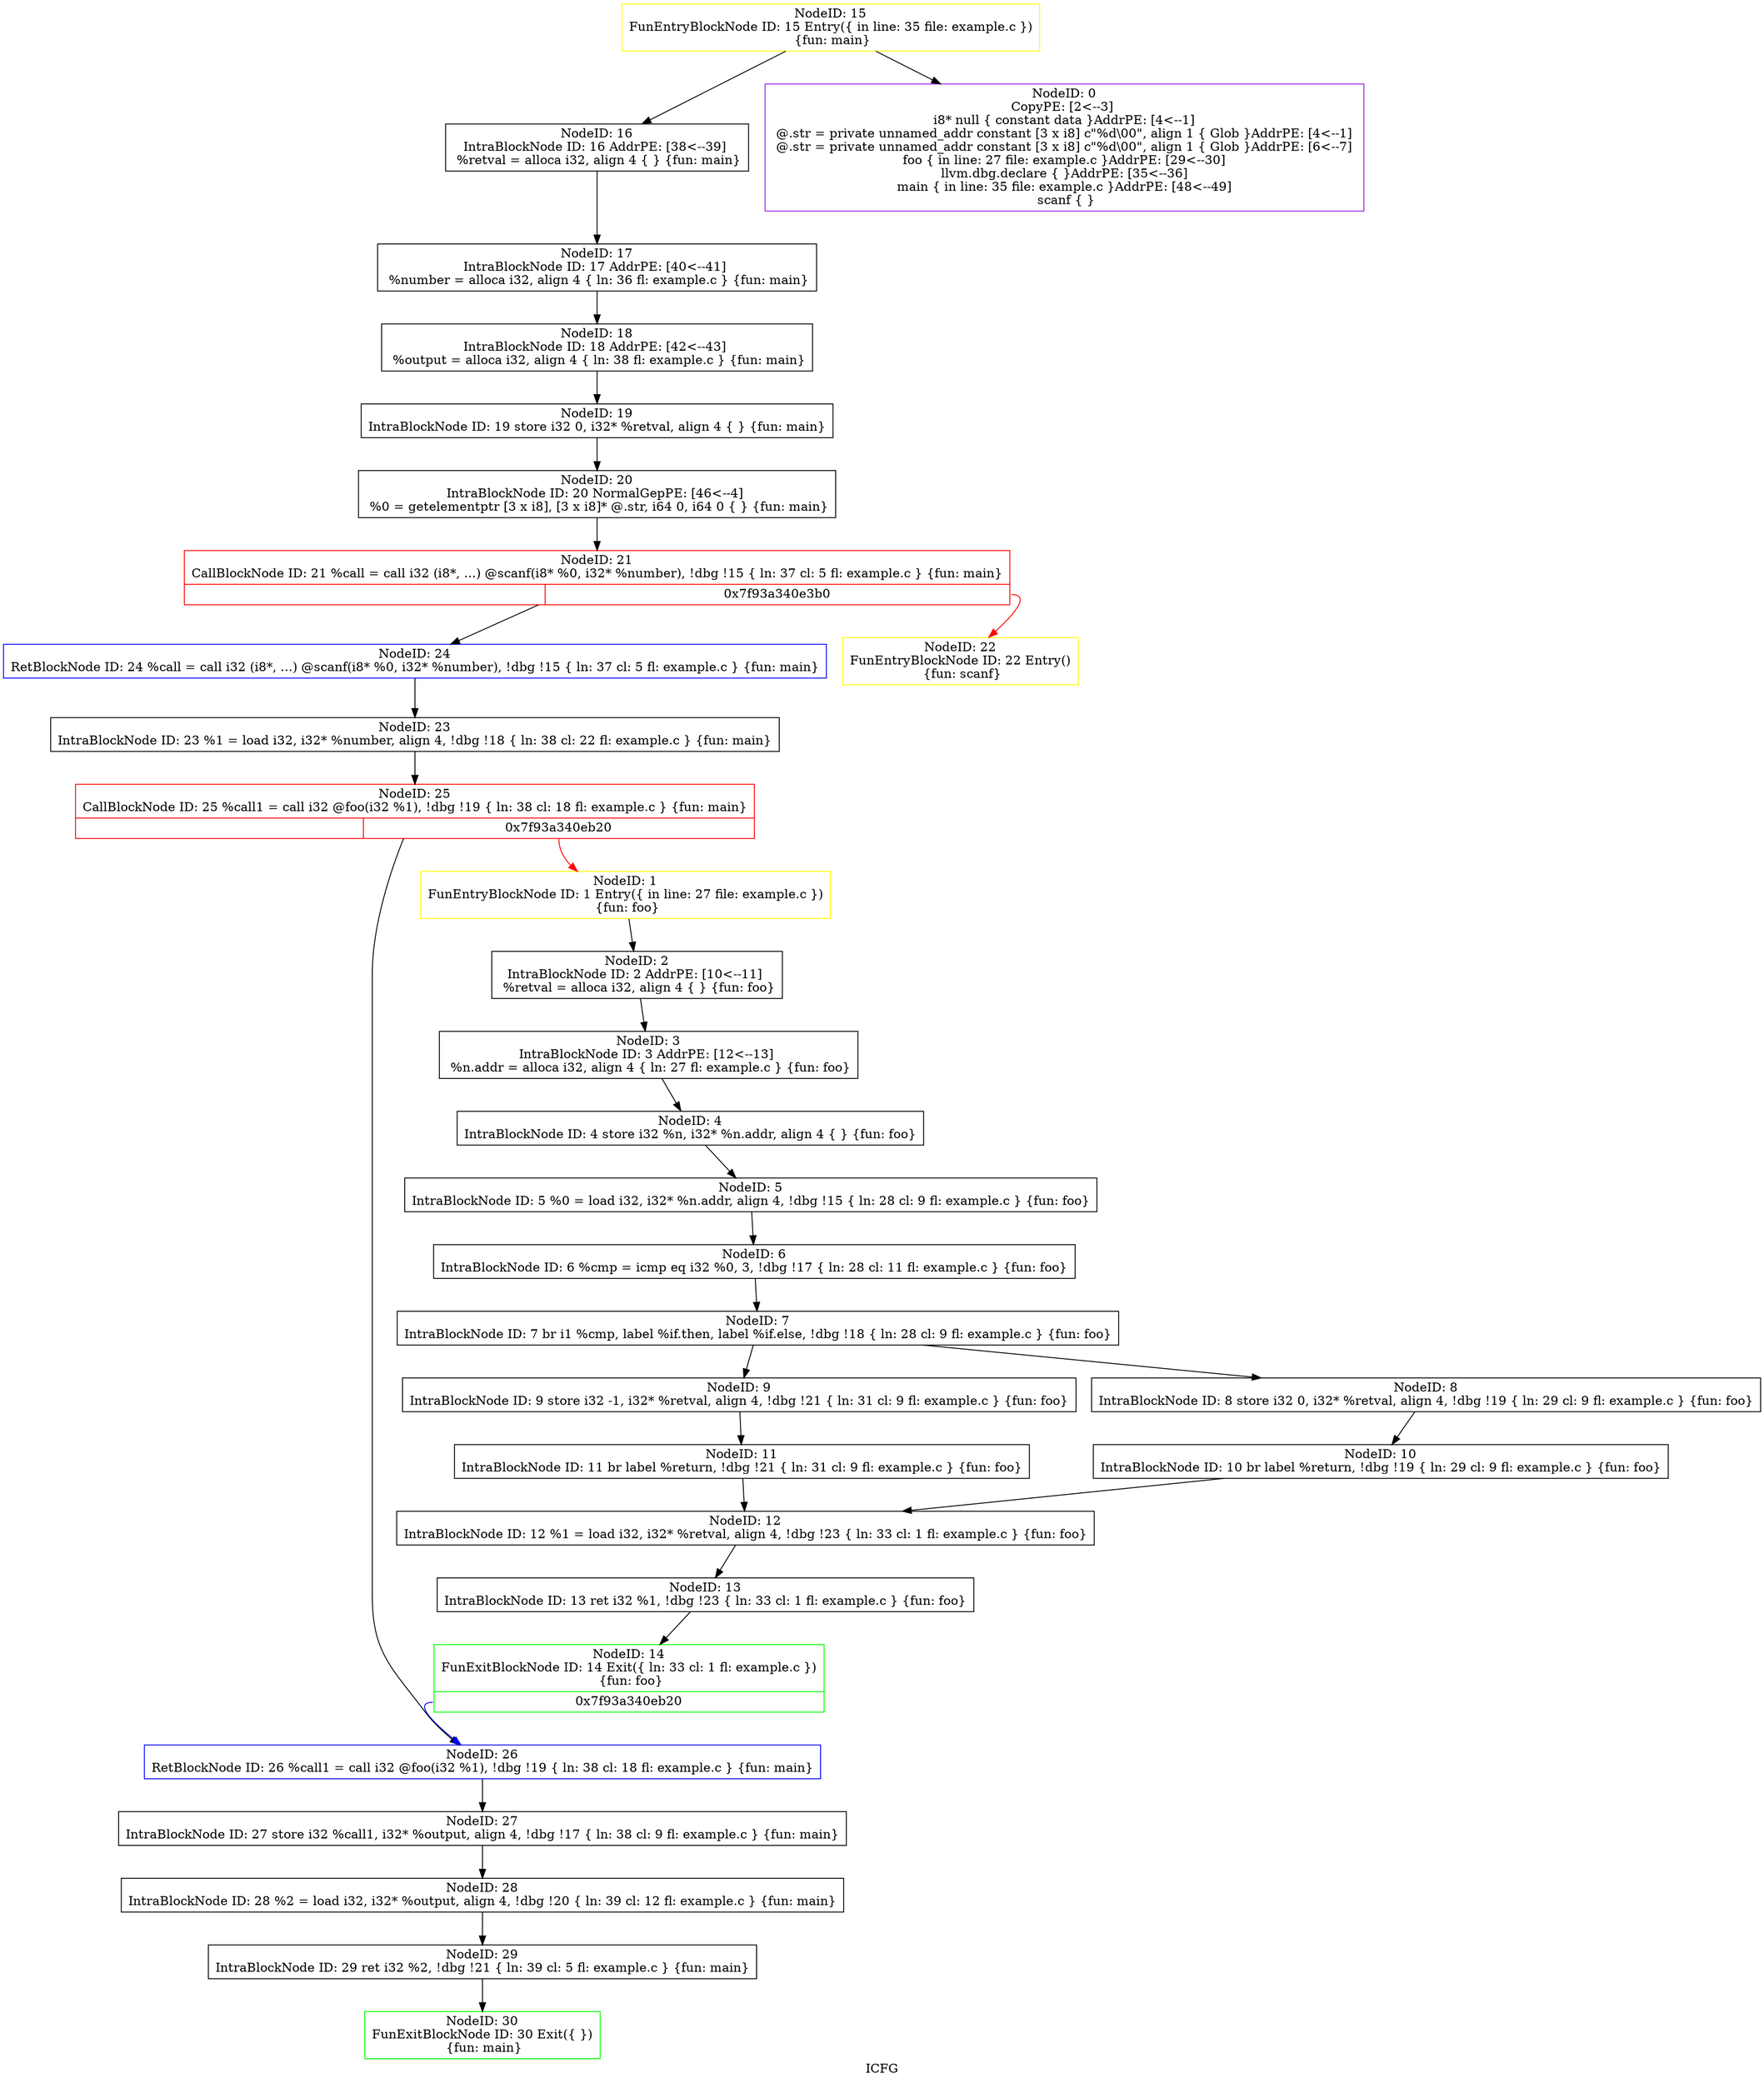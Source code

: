 digraph "ICFG" {
	label="ICFG";

	Node0x7f93a341a850 [shape=record,color=green,label="{NodeID: 30\nFunExitBlockNode ID: 30 Exit(\{  \})\n \{fun: main\}}"];
	Node0x7f93a341a6d0 [shape=record,color=black,label="{NodeID: 29\nIntraBlockNode ID: 29      ret i32 %2, !dbg !21 \{ ln: 39  cl: 5  fl: example.c \}    \{fun: main\}}"];
	Node0x7f93a341a6d0 -> Node0x7f93a341a850[style=solid];
	Node0x7f93a341a550 [shape=record,color=black,label="{NodeID: 28\nIntraBlockNode ID: 28      %2 = load i32, i32* %output, align 4, !dbg !20 \{ ln: 39  cl: 12  fl: example.c \}    \{fun: main\}}"];
	Node0x7f93a341a550 -> Node0x7f93a341a6d0[style=solid];
	Node0x7f93a341a340 [shape=record,color=black,label="{NodeID: 27\nIntraBlockNode ID: 27      store i32 %call1, i32* %output, align 4, !dbg !17 \{ ln: 38  cl: 9  fl: example.c \}    \{fun: main\}}"];
	Node0x7f93a341a340 -> Node0x7f93a341a550[style=solid];
	Node0x7f93a341a120 [shape=record,color=blue,label="{NodeID: 26\nRetBlockNode ID: 26   %call1 = call i32 @foo(i32 %1), !dbg !19 \{ ln: 38  cl: 18  fl: example.c \} \{fun: main\}}"];
	Node0x7f93a341a120 -> Node0x7f93a341a340[style=solid];
	Node0x7f93a3418a90 [shape=record,color=red,label="{NodeID: 25\nCallBlockNode ID: 25   %call1 = call i32 @foo(i32 %1), !dbg !19 \{ ln: 38  cl: 18  fl: example.c \} \{fun: main\}|{|<s1>0x7f93a340eb20}}"];
	Node0x7f93a3418a90 -> Node0x7f93a341a120[style=solid];
	Node0x7f93a3418a90:s1 -> Node0x7f93a340b4c0[style=solid,color=red];
	Node0x7f93a3419e30 [shape=record,color=blue,label="{NodeID: 24\nRetBlockNode ID: 24   %call = call i32 (i8*, ...) @scanf(i8* %0, i32* %number), !dbg !15 \{ ln: 37  cl: 5  fl: example.c \} \{fun: main\}}"];
	Node0x7f93a3419e30 -> Node0x7f93a3419c00[style=solid];
	Node0x7f93a3419c00 [shape=record,color=black,label="{NodeID: 23\nIntraBlockNode ID: 23      %1 = load i32, i32* %number, align 4, !dbg !18 \{ ln: 38  cl: 22  fl: example.c \}    \{fun: main\}}"];
	Node0x7f93a3419c00 -> Node0x7f93a3418a90[style=solid];
	Node0x7f93a3419930 [shape=record,color=yellow,label="{NodeID: 22\nFunEntryBlockNode ID: 22 Entry()\n \{fun: scanf\}}"];
	Node0x7f93a3419840 [shape=record,color=red,label="{NodeID: 21\nCallBlockNode ID: 21   %call = call i32 (i8*, ...) @scanf(i8* %0, i32* %number), !dbg !15 \{ ln: 37  cl: 5  fl: example.c \} \{fun: main\}|{|<s1>0x7f93a340e3b0}}"];
	Node0x7f93a3419840 -> Node0x7f93a3419e30[style=solid];
	Node0x7f93a3419840:s1 -> Node0x7f93a3419930[style=solid,color=red];
	Node0x7f93a34196c0 [shape=record,color=black,label="{NodeID: 20\nIntraBlockNode ID: 20   NormalGepPE: [46\<--4]  \n   %0 = getelementptr [3 x i8], [3 x i8]* @.str, i64 0, i64 0 \{  \} \{fun: main\}}"];
	Node0x7f93a34196c0 -> Node0x7f93a3419840[style=solid];
	Node0x7f93a3419540 [shape=record,color=black,label="{NodeID: 19\nIntraBlockNode ID: 19      store i32 0, i32* %retval, align 4 \{  \}    \{fun: main\}}"];
	Node0x7f93a3419540 -> Node0x7f93a34196c0[style=solid];
	Node0x7f93a34193d0 [shape=record,color=black,label="{NodeID: 18\nIntraBlockNode ID: 18   AddrPE: [42\<--43]  \n   %output = alloca i32, align 4 \{ ln: 38 fl: example.c \} \{fun: main\}}"];
	Node0x7f93a34193d0 -> Node0x7f93a3419540[style=solid];
	Node0x7f93a34192b0 [shape=record,color=black,label="{NodeID: 17\nIntraBlockNode ID: 17   AddrPE: [40\<--41]  \n   %number = alloca i32, align 4 \{ ln: 36 fl: example.c \} \{fun: main\}}"];
	Node0x7f93a34192b0 -> Node0x7f93a34193d0[style=solid];
	Node0x7f93a34191f0 [shape=record,color=black,label="{NodeID: 16\nIntraBlockNode ID: 16   AddrPE: [38\<--39]  \n   %retval = alloca i32, align 4 \{  \} \{fun: main\}}"];
	Node0x7f93a34191f0 -> Node0x7f93a34192b0[style=solid];
	Node0x7f93a3418ff0 [shape=record,color=yellow,label="{NodeID: 15\nFunEntryBlockNode ID: 15 Entry(\{ in line: 35 file: example.c \})\n \{fun: main\}}"];
	Node0x7f93a3418ff0 -> Node0x7f93a340b3d0[style=solid];
	Node0x7f93a3418ff0 -> Node0x7f93a34191f0[style=solid];
	Node0x7f93a34190d0 [shape=record,color=green,label="{NodeID: 14\nFunExitBlockNode ID: 14 Exit(\{ ln: 33  cl: 1  fl: example.c \})\n \{fun: foo\}|{<s0>0x7f93a340eb20}}"];
	Node0x7f93a34190d0:s0 -> Node0x7f93a341a120[style=solid,color=blue];
	Node0x7f93a3418dd0 [shape=record,color=black,label="{NodeID: 13\nIntraBlockNode ID: 13      ret i32 %1, !dbg !23 \{ ln: 33  cl: 1  fl: example.c \}    \{fun: foo\}}"];
	Node0x7f93a3418dd0 -> Node0x7f93a34190d0[style=solid];
	Node0x7f93a3418c20 [shape=record,color=black,label="{NodeID: 12\nIntraBlockNode ID: 12      %1 = load i32, i32* %retval, align 4, !dbg !23 \{ ln: 33  cl: 1  fl: example.c \}    \{fun: foo\}}"];
	Node0x7f93a3418c20 -> Node0x7f93a3418dd0[style=solid];
	Node0x7f93a3418a00 [shape=record,color=black,label="{NodeID: 11\nIntraBlockNode ID: 11      br label %return, !dbg !21 \{ ln: 31  cl: 9  fl: example.c \}    \{fun: foo\}}"];
	Node0x7f93a3418a00 -> Node0x7f93a3418c20[style=solid];
	Node0x7f93a34188e0 [shape=record,color=black,label="{NodeID: 10\nIntraBlockNode ID: 10      br label %return, !dbg !19 \{ ln: 29  cl: 9  fl: example.c \}    \{fun: foo\}}"];
	Node0x7f93a34188e0 -> Node0x7f93a3418c20[style=solid];
	Node0x7f93a34187c0 [shape=record,color=black,label="{NodeID: 9\nIntraBlockNode ID: 9      store i32 -1, i32* %retval, align 4, !dbg !21 \{ ln: 31  cl: 9  fl: example.c \}    \{fun: foo\}}"];
	Node0x7f93a34187c0 -> Node0x7f93a3418a00[style=solid];
	Node0x7f93a34186d0 [shape=record,color=black,label="{NodeID: 8\nIntraBlockNode ID: 8      store i32 0, i32* %retval, align 4, !dbg !19 \{ ln: 29  cl: 9  fl: example.c \}    \{fun: foo\}}"];
	Node0x7f93a34186d0 -> Node0x7f93a34188e0[style=solid];
	Node0x7f93a3418520 [shape=record,color=black,label="{NodeID: 7\nIntraBlockNode ID: 7      br i1 %cmp, label %if.then, label %if.else, !dbg !18 \{ ln: 28  cl: 9  fl: example.c \}    \{fun: foo\}}"];
	Node0x7f93a3418520 -> Node0x7f93a34186d0[style=solid];
	Node0x7f93a3418520 -> Node0x7f93a34187c0[style=solid];
	Node0x7f93a3418400 [shape=record,color=black,label="{NodeID: 6\nIntraBlockNode ID: 6      %cmp = icmp eq i32 %0, 3, !dbg !17 \{ ln: 28  cl: 11  fl: example.c \}    \{fun: foo\}}"];
	Node0x7f93a3418400 -> Node0x7f93a3418520[style=solid];
	Node0x7f93a34182b0 [shape=record,color=black,label="{NodeID: 5\nIntraBlockNode ID: 5      %0 = load i32, i32* %n.addr, align 4, !dbg !15 \{ ln: 28  cl: 9  fl: example.c \}    \{fun: foo\}}"];
	Node0x7f93a34182b0 -> Node0x7f93a3418400[style=solid];
	Node0x7f93a3418130 [shape=record,color=black,label="{NodeID: 4\nIntraBlockNode ID: 4      store i32 %n, i32* %n.addr, align 4 \{  \}    \{fun: foo\}}"];
	Node0x7f93a3418130 -> Node0x7f93a34182b0[style=solid];
	Node0x7f93a3418010 [shape=record,color=black,label="{NodeID: 3\nIntraBlockNode ID: 3   AddrPE: [12\<--13]  \n   %n.addr = alloca i32, align 4 \{ ln: 27 fl: example.c \} \{fun: foo\}}"];
	Node0x7f93a3418010 -> Node0x7f93a3418130[style=solid];
	Node0x7f93a3417ef0 [shape=record,color=black,label="{NodeID: 2\nIntraBlockNode ID: 2   AddrPE: [10\<--11]  \n   %retval = alloca i32, align 4 \{  \} \{fun: foo\}}"];
	Node0x7f93a3417ef0 -> Node0x7f93a3418010[style=solid];
	Node0x7f93a340b4c0 [shape=record,color=yellow,label="{NodeID: 1\nFunEntryBlockNode ID: 1 Entry(\{ in line: 27 file: example.c \})\n \{fun: foo\}}"];
	Node0x7f93a340b4c0 -> Node0x7f93a3417ef0[style=solid];
	Node0x7f93a340b3d0 [shape=record,color=purple,label="{NodeID: 0\nCopyPE: [2\<--3]  \n i8* null \{ constant data \}AddrPE: [4\<--1]  \n @.str = private unnamed_addr constant [3 x i8] c\"%d\\00\", align 1 \{ Glob  \}AddrPE: [4\<--1]  \n @.str = private unnamed_addr constant [3 x i8] c\"%d\\00\", align 1 \{ Glob  \}AddrPE: [6\<--7]  \n foo \{ in line: 27 file: example.c \}AddrPE: [29\<--30]  \n llvm.dbg.declare \{  \}AddrPE: [35\<--36]  \n main \{ in line: 35 file: example.c \}AddrPE: [48\<--49]  \n scanf \{  \}}"];
}
